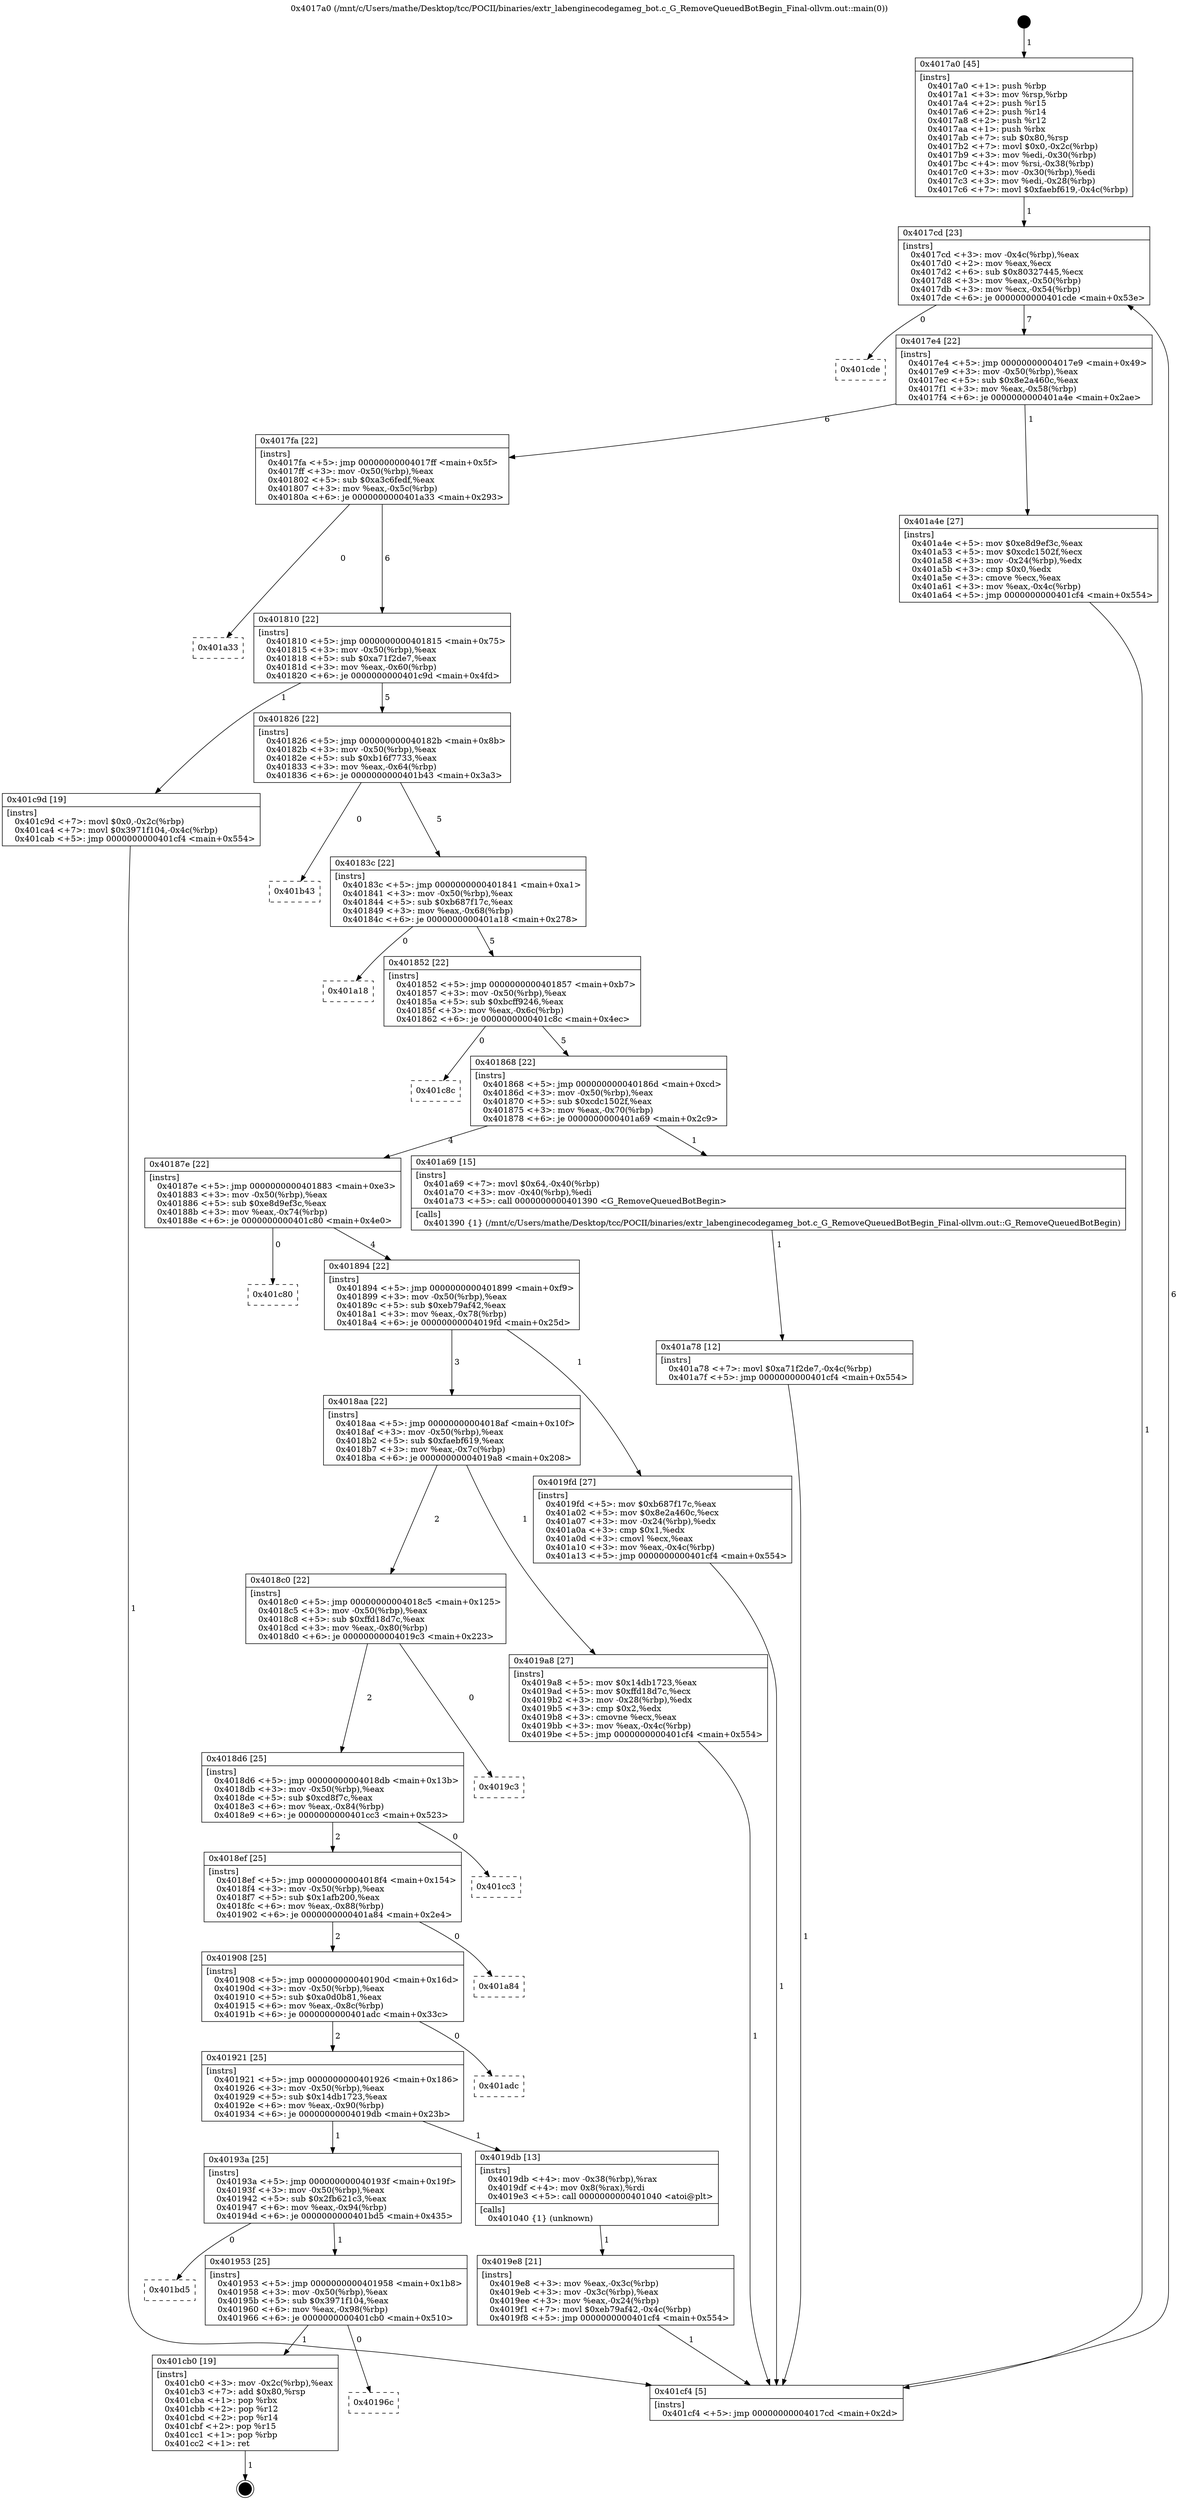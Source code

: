 digraph "0x4017a0" {
  label = "0x4017a0 (/mnt/c/Users/mathe/Desktop/tcc/POCII/binaries/extr_labenginecodegameg_bot.c_G_RemoveQueuedBotBegin_Final-ollvm.out::main(0))"
  labelloc = "t"
  node[shape=record]

  Entry [label="",width=0.3,height=0.3,shape=circle,fillcolor=black,style=filled]
  "0x4017cd" [label="{
     0x4017cd [23]\l
     | [instrs]\l
     &nbsp;&nbsp;0x4017cd \<+3\>: mov -0x4c(%rbp),%eax\l
     &nbsp;&nbsp;0x4017d0 \<+2\>: mov %eax,%ecx\l
     &nbsp;&nbsp;0x4017d2 \<+6\>: sub $0x80327445,%ecx\l
     &nbsp;&nbsp;0x4017d8 \<+3\>: mov %eax,-0x50(%rbp)\l
     &nbsp;&nbsp;0x4017db \<+3\>: mov %ecx,-0x54(%rbp)\l
     &nbsp;&nbsp;0x4017de \<+6\>: je 0000000000401cde \<main+0x53e\>\l
  }"]
  "0x401cde" [label="{
     0x401cde\l
  }", style=dashed]
  "0x4017e4" [label="{
     0x4017e4 [22]\l
     | [instrs]\l
     &nbsp;&nbsp;0x4017e4 \<+5\>: jmp 00000000004017e9 \<main+0x49\>\l
     &nbsp;&nbsp;0x4017e9 \<+3\>: mov -0x50(%rbp),%eax\l
     &nbsp;&nbsp;0x4017ec \<+5\>: sub $0x8e2a460c,%eax\l
     &nbsp;&nbsp;0x4017f1 \<+3\>: mov %eax,-0x58(%rbp)\l
     &nbsp;&nbsp;0x4017f4 \<+6\>: je 0000000000401a4e \<main+0x2ae\>\l
  }"]
  Exit [label="",width=0.3,height=0.3,shape=circle,fillcolor=black,style=filled,peripheries=2]
  "0x401a4e" [label="{
     0x401a4e [27]\l
     | [instrs]\l
     &nbsp;&nbsp;0x401a4e \<+5\>: mov $0xe8d9ef3c,%eax\l
     &nbsp;&nbsp;0x401a53 \<+5\>: mov $0xcdc1502f,%ecx\l
     &nbsp;&nbsp;0x401a58 \<+3\>: mov -0x24(%rbp),%edx\l
     &nbsp;&nbsp;0x401a5b \<+3\>: cmp $0x0,%edx\l
     &nbsp;&nbsp;0x401a5e \<+3\>: cmove %ecx,%eax\l
     &nbsp;&nbsp;0x401a61 \<+3\>: mov %eax,-0x4c(%rbp)\l
     &nbsp;&nbsp;0x401a64 \<+5\>: jmp 0000000000401cf4 \<main+0x554\>\l
  }"]
  "0x4017fa" [label="{
     0x4017fa [22]\l
     | [instrs]\l
     &nbsp;&nbsp;0x4017fa \<+5\>: jmp 00000000004017ff \<main+0x5f\>\l
     &nbsp;&nbsp;0x4017ff \<+3\>: mov -0x50(%rbp),%eax\l
     &nbsp;&nbsp;0x401802 \<+5\>: sub $0xa3c6fedf,%eax\l
     &nbsp;&nbsp;0x401807 \<+3\>: mov %eax,-0x5c(%rbp)\l
     &nbsp;&nbsp;0x40180a \<+6\>: je 0000000000401a33 \<main+0x293\>\l
  }"]
  "0x40196c" [label="{
     0x40196c\l
  }", style=dashed]
  "0x401a33" [label="{
     0x401a33\l
  }", style=dashed]
  "0x401810" [label="{
     0x401810 [22]\l
     | [instrs]\l
     &nbsp;&nbsp;0x401810 \<+5\>: jmp 0000000000401815 \<main+0x75\>\l
     &nbsp;&nbsp;0x401815 \<+3\>: mov -0x50(%rbp),%eax\l
     &nbsp;&nbsp;0x401818 \<+5\>: sub $0xa71f2de7,%eax\l
     &nbsp;&nbsp;0x40181d \<+3\>: mov %eax,-0x60(%rbp)\l
     &nbsp;&nbsp;0x401820 \<+6\>: je 0000000000401c9d \<main+0x4fd\>\l
  }"]
  "0x401cb0" [label="{
     0x401cb0 [19]\l
     | [instrs]\l
     &nbsp;&nbsp;0x401cb0 \<+3\>: mov -0x2c(%rbp),%eax\l
     &nbsp;&nbsp;0x401cb3 \<+7\>: add $0x80,%rsp\l
     &nbsp;&nbsp;0x401cba \<+1\>: pop %rbx\l
     &nbsp;&nbsp;0x401cbb \<+2\>: pop %r12\l
     &nbsp;&nbsp;0x401cbd \<+2\>: pop %r14\l
     &nbsp;&nbsp;0x401cbf \<+2\>: pop %r15\l
     &nbsp;&nbsp;0x401cc1 \<+1\>: pop %rbp\l
     &nbsp;&nbsp;0x401cc2 \<+1\>: ret\l
  }"]
  "0x401c9d" [label="{
     0x401c9d [19]\l
     | [instrs]\l
     &nbsp;&nbsp;0x401c9d \<+7\>: movl $0x0,-0x2c(%rbp)\l
     &nbsp;&nbsp;0x401ca4 \<+7\>: movl $0x3971f104,-0x4c(%rbp)\l
     &nbsp;&nbsp;0x401cab \<+5\>: jmp 0000000000401cf4 \<main+0x554\>\l
  }"]
  "0x401826" [label="{
     0x401826 [22]\l
     | [instrs]\l
     &nbsp;&nbsp;0x401826 \<+5\>: jmp 000000000040182b \<main+0x8b\>\l
     &nbsp;&nbsp;0x40182b \<+3\>: mov -0x50(%rbp),%eax\l
     &nbsp;&nbsp;0x40182e \<+5\>: sub $0xb16f7733,%eax\l
     &nbsp;&nbsp;0x401833 \<+3\>: mov %eax,-0x64(%rbp)\l
     &nbsp;&nbsp;0x401836 \<+6\>: je 0000000000401b43 \<main+0x3a3\>\l
  }"]
  "0x401953" [label="{
     0x401953 [25]\l
     | [instrs]\l
     &nbsp;&nbsp;0x401953 \<+5\>: jmp 0000000000401958 \<main+0x1b8\>\l
     &nbsp;&nbsp;0x401958 \<+3\>: mov -0x50(%rbp),%eax\l
     &nbsp;&nbsp;0x40195b \<+5\>: sub $0x3971f104,%eax\l
     &nbsp;&nbsp;0x401960 \<+6\>: mov %eax,-0x98(%rbp)\l
     &nbsp;&nbsp;0x401966 \<+6\>: je 0000000000401cb0 \<main+0x510\>\l
  }"]
  "0x401b43" [label="{
     0x401b43\l
  }", style=dashed]
  "0x40183c" [label="{
     0x40183c [22]\l
     | [instrs]\l
     &nbsp;&nbsp;0x40183c \<+5\>: jmp 0000000000401841 \<main+0xa1\>\l
     &nbsp;&nbsp;0x401841 \<+3\>: mov -0x50(%rbp),%eax\l
     &nbsp;&nbsp;0x401844 \<+5\>: sub $0xb687f17c,%eax\l
     &nbsp;&nbsp;0x401849 \<+3\>: mov %eax,-0x68(%rbp)\l
     &nbsp;&nbsp;0x40184c \<+6\>: je 0000000000401a18 \<main+0x278\>\l
  }"]
  "0x401bd5" [label="{
     0x401bd5\l
  }", style=dashed]
  "0x401a18" [label="{
     0x401a18\l
  }", style=dashed]
  "0x401852" [label="{
     0x401852 [22]\l
     | [instrs]\l
     &nbsp;&nbsp;0x401852 \<+5\>: jmp 0000000000401857 \<main+0xb7\>\l
     &nbsp;&nbsp;0x401857 \<+3\>: mov -0x50(%rbp),%eax\l
     &nbsp;&nbsp;0x40185a \<+5\>: sub $0xbcff9246,%eax\l
     &nbsp;&nbsp;0x40185f \<+3\>: mov %eax,-0x6c(%rbp)\l
     &nbsp;&nbsp;0x401862 \<+6\>: je 0000000000401c8c \<main+0x4ec\>\l
  }"]
  "0x401a78" [label="{
     0x401a78 [12]\l
     | [instrs]\l
     &nbsp;&nbsp;0x401a78 \<+7\>: movl $0xa71f2de7,-0x4c(%rbp)\l
     &nbsp;&nbsp;0x401a7f \<+5\>: jmp 0000000000401cf4 \<main+0x554\>\l
  }"]
  "0x401c8c" [label="{
     0x401c8c\l
  }", style=dashed]
  "0x401868" [label="{
     0x401868 [22]\l
     | [instrs]\l
     &nbsp;&nbsp;0x401868 \<+5\>: jmp 000000000040186d \<main+0xcd\>\l
     &nbsp;&nbsp;0x40186d \<+3\>: mov -0x50(%rbp),%eax\l
     &nbsp;&nbsp;0x401870 \<+5\>: sub $0xcdc1502f,%eax\l
     &nbsp;&nbsp;0x401875 \<+3\>: mov %eax,-0x70(%rbp)\l
     &nbsp;&nbsp;0x401878 \<+6\>: je 0000000000401a69 \<main+0x2c9\>\l
  }"]
  "0x4019e8" [label="{
     0x4019e8 [21]\l
     | [instrs]\l
     &nbsp;&nbsp;0x4019e8 \<+3\>: mov %eax,-0x3c(%rbp)\l
     &nbsp;&nbsp;0x4019eb \<+3\>: mov -0x3c(%rbp),%eax\l
     &nbsp;&nbsp;0x4019ee \<+3\>: mov %eax,-0x24(%rbp)\l
     &nbsp;&nbsp;0x4019f1 \<+7\>: movl $0xeb79af42,-0x4c(%rbp)\l
     &nbsp;&nbsp;0x4019f8 \<+5\>: jmp 0000000000401cf4 \<main+0x554\>\l
  }"]
  "0x401a69" [label="{
     0x401a69 [15]\l
     | [instrs]\l
     &nbsp;&nbsp;0x401a69 \<+7\>: movl $0x64,-0x40(%rbp)\l
     &nbsp;&nbsp;0x401a70 \<+3\>: mov -0x40(%rbp),%edi\l
     &nbsp;&nbsp;0x401a73 \<+5\>: call 0000000000401390 \<G_RemoveQueuedBotBegin\>\l
     | [calls]\l
     &nbsp;&nbsp;0x401390 \{1\} (/mnt/c/Users/mathe/Desktop/tcc/POCII/binaries/extr_labenginecodegameg_bot.c_G_RemoveQueuedBotBegin_Final-ollvm.out::G_RemoveQueuedBotBegin)\l
  }"]
  "0x40187e" [label="{
     0x40187e [22]\l
     | [instrs]\l
     &nbsp;&nbsp;0x40187e \<+5\>: jmp 0000000000401883 \<main+0xe3\>\l
     &nbsp;&nbsp;0x401883 \<+3\>: mov -0x50(%rbp),%eax\l
     &nbsp;&nbsp;0x401886 \<+5\>: sub $0xe8d9ef3c,%eax\l
     &nbsp;&nbsp;0x40188b \<+3\>: mov %eax,-0x74(%rbp)\l
     &nbsp;&nbsp;0x40188e \<+6\>: je 0000000000401c80 \<main+0x4e0\>\l
  }"]
  "0x40193a" [label="{
     0x40193a [25]\l
     | [instrs]\l
     &nbsp;&nbsp;0x40193a \<+5\>: jmp 000000000040193f \<main+0x19f\>\l
     &nbsp;&nbsp;0x40193f \<+3\>: mov -0x50(%rbp),%eax\l
     &nbsp;&nbsp;0x401942 \<+5\>: sub $0x2fb621c3,%eax\l
     &nbsp;&nbsp;0x401947 \<+6\>: mov %eax,-0x94(%rbp)\l
     &nbsp;&nbsp;0x40194d \<+6\>: je 0000000000401bd5 \<main+0x435\>\l
  }"]
  "0x401c80" [label="{
     0x401c80\l
  }", style=dashed]
  "0x401894" [label="{
     0x401894 [22]\l
     | [instrs]\l
     &nbsp;&nbsp;0x401894 \<+5\>: jmp 0000000000401899 \<main+0xf9\>\l
     &nbsp;&nbsp;0x401899 \<+3\>: mov -0x50(%rbp),%eax\l
     &nbsp;&nbsp;0x40189c \<+5\>: sub $0xeb79af42,%eax\l
     &nbsp;&nbsp;0x4018a1 \<+3\>: mov %eax,-0x78(%rbp)\l
     &nbsp;&nbsp;0x4018a4 \<+6\>: je 00000000004019fd \<main+0x25d\>\l
  }"]
  "0x4019db" [label="{
     0x4019db [13]\l
     | [instrs]\l
     &nbsp;&nbsp;0x4019db \<+4\>: mov -0x38(%rbp),%rax\l
     &nbsp;&nbsp;0x4019df \<+4\>: mov 0x8(%rax),%rdi\l
     &nbsp;&nbsp;0x4019e3 \<+5\>: call 0000000000401040 \<atoi@plt\>\l
     | [calls]\l
     &nbsp;&nbsp;0x401040 \{1\} (unknown)\l
  }"]
  "0x4019fd" [label="{
     0x4019fd [27]\l
     | [instrs]\l
     &nbsp;&nbsp;0x4019fd \<+5\>: mov $0xb687f17c,%eax\l
     &nbsp;&nbsp;0x401a02 \<+5\>: mov $0x8e2a460c,%ecx\l
     &nbsp;&nbsp;0x401a07 \<+3\>: mov -0x24(%rbp),%edx\l
     &nbsp;&nbsp;0x401a0a \<+3\>: cmp $0x1,%edx\l
     &nbsp;&nbsp;0x401a0d \<+3\>: cmovl %ecx,%eax\l
     &nbsp;&nbsp;0x401a10 \<+3\>: mov %eax,-0x4c(%rbp)\l
     &nbsp;&nbsp;0x401a13 \<+5\>: jmp 0000000000401cf4 \<main+0x554\>\l
  }"]
  "0x4018aa" [label="{
     0x4018aa [22]\l
     | [instrs]\l
     &nbsp;&nbsp;0x4018aa \<+5\>: jmp 00000000004018af \<main+0x10f\>\l
     &nbsp;&nbsp;0x4018af \<+3\>: mov -0x50(%rbp),%eax\l
     &nbsp;&nbsp;0x4018b2 \<+5\>: sub $0xfaebf619,%eax\l
     &nbsp;&nbsp;0x4018b7 \<+3\>: mov %eax,-0x7c(%rbp)\l
     &nbsp;&nbsp;0x4018ba \<+6\>: je 00000000004019a8 \<main+0x208\>\l
  }"]
  "0x401921" [label="{
     0x401921 [25]\l
     | [instrs]\l
     &nbsp;&nbsp;0x401921 \<+5\>: jmp 0000000000401926 \<main+0x186\>\l
     &nbsp;&nbsp;0x401926 \<+3\>: mov -0x50(%rbp),%eax\l
     &nbsp;&nbsp;0x401929 \<+5\>: sub $0x14db1723,%eax\l
     &nbsp;&nbsp;0x40192e \<+6\>: mov %eax,-0x90(%rbp)\l
     &nbsp;&nbsp;0x401934 \<+6\>: je 00000000004019db \<main+0x23b\>\l
  }"]
  "0x4019a8" [label="{
     0x4019a8 [27]\l
     | [instrs]\l
     &nbsp;&nbsp;0x4019a8 \<+5\>: mov $0x14db1723,%eax\l
     &nbsp;&nbsp;0x4019ad \<+5\>: mov $0xffd18d7c,%ecx\l
     &nbsp;&nbsp;0x4019b2 \<+3\>: mov -0x28(%rbp),%edx\l
     &nbsp;&nbsp;0x4019b5 \<+3\>: cmp $0x2,%edx\l
     &nbsp;&nbsp;0x4019b8 \<+3\>: cmovne %ecx,%eax\l
     &nbsp;&nbsp;0x4019bb \<+3\>: mov %eax,-0x4c(%rbp)\l
     &nbsp;&nbsp;0x4019be \<+5\>: jmp 0000000000401cf4 \<main+0x554\>\l
  }"]
  "0x4018c0" [label="{
     0x4018c0 [22]\l
     | [instrs]\l
     &nbsp;&nbsp;0x4018c0 \<+5\>: jmp 00000000004018c5 \<main+0x125\>\l
     &nbsp;&nbsp;0x4018c5 \<+3\>: mov -0x50(%rbp),%eax\l
     &nbsp;&nbsp;0x4018c8 \<+5\>: sub $0xffd18d7c,%eax\l
     &nbsp;&nbsp;0x4018cd \<+3\>: mov %eax,-0x80(%rbp)\l
     &nbsp;&nbsp;0x4018d0 \<+6\>: je 00000000004019c3 \<main+0x223\>\l
  }"]
  "0x401cf4" [label="{
     0x401cf4 [5]\l
     | [instrs]\l
     &nbsp;&nbsp;0x401cf4 \<+5\>: jmp 00000000004017cd \<main+0x2d\>\l
  }"]
  "0x4017a0" [label="{
     0x4017a0 [45]\l
     | [instrs]\l
     &nbsp;&nbsp;0x4017a0 \<+1\>: push %rbp\l
     &nbsp;&nbsp;0x4017a1 \<+3\>: mov %rsp,%rbp\l
     &nbsp;&nbsp;0x4017a4 \<+2\>: push %r15\l
     &nbsp;&nbsp;0x4017a6 \<+2\>: push %r14\l
     &nbsp;&nbsp;0x4017a8 \<+2\>: push %r12\l
     &nbsp;&nbsp;0x4017aa \<+1\>: push %rbx\l
     &nbsp;&nbsp;0x4017ab \<+7\>: sub $0x80,%rsp\l
     &nbsp;&nbsp;0x4017b2 \<+7\>: movl $0x0,-0x2c(%rbp)\l
     &nbsp;&nbsp;0x4017b9 \<+3\>: mov %edi,-0x30(%rbp)\l
     &nbsp;&nbsp;0x4017bc \<+4\>: mov %rsi,-0x38(%rbp)\l
     &nbsp;&nbsp;0x4017c0 \<+3\>: mov -0x30(%rbp),%edi\l
     &nbsp;&nbsp;0x4017c3 \<+3\>: mov %edi,-0x28(%rbp)\l
     &nbsp;&nbsp;0x4017c6 \<+7\>: movl $0xfaebf619,-0x4c(%rbp)\l
  }"]
  "0x401adc" [label="{
     0x401adc\l
  }", style=dashed]
  "0x4019c3" [label="{
     0x4019c3\l
  }", style=dashed]
  "0x4018d6" [label="{
     0x4018d6 [25]\l
     | [instrs]\l
     &nbsp;&nbsp;0x4018d6 \<+5\>: jmp 00000000004018db \<main+0x13b\>\l
     &nbsp;&nbsp;0x4018db \<+3\>: mov -0x50(%rbp),%eax\l
     &nbsp;&nbsp;0x4018de \<+5\>: sub $0xcd8f7c,%eax\l
     &nbsp;&nbsp;0x4018e3 \<+6\>: mov %eax,-0x84(%rbp)\l
     &nbsp;&nbsp;0x4018e9 \<+6\>: je 0000000000401cc3 \<main+0x523\>\l
  }"]
  "0x401908" [label="{
     0x401908 [25]\l
     | [instrs]\l
     &nbsp;&nbsp;0x401908 \<+5\>: jmp 000000000040190d \<main+0x16d\>\l
     &nbsp;&nbsp;0x40190d \<+3\>: mov -0x50(%rbp),%eax\l
     &nbsp;&nbsp;0x401910 \<+5\>: sub $0xa0d0b81,%eax\l
     &nbsp;&nbsp;0x401915 \<+6\>: mov %eax,-0x8c(%rbp)\l
     &nbsp;&nbsp;0x40191b \<+6\>: je 0000000000401adc \<main+0x33c\>\l
  }"]
  "0x401cc3" [label="{
     0x401cc3\l
  }", style=dashed]
  "0x4018ef" [label="{
     0x4018ef [25]\l
     | [instrs]\l
     &nbsp;&nbsp;0x4018ef \<+5\>: jmp 00000000004018f4 \<main+0x154\>\l
     &nbsp;&nbsp;0x4018f4 \<+3\>: mov -0x50(%rbp),%eax\l
     &nbsp;&nbsp;0x4018f7 \<+5\>: sub $0x1afb200,%eax\l
     &nbsp;&nbsp;0x4018fc \<+6\>: mov %eax,-0x88(%rbp)\l
     &nbsp;&nbsp;0x401902 \<+6\>: je 0000000000401a84 \<main+0x2e4\>\l
  }"]
  "0x401a84" [label="{
     0x401a84\l
  }", style=dashed]
  Entry -> "0x4017a0" [label=" 1"]
  "0x4017cd" -> "0x401cde" [label=" 0"]
  "0x4017cd" -> "0x4017e4" [label=" 7"]
  "0x401cb0" -> Exit [label=" 1"]
  "0x4017e4" -> "0x401a4e" [label=" 1"]
  "0x4017e4" -> "0x4017fa" [label=" 6"]
  "0x401953" -> "0x40196c" [label=" 0"]
  "0x4017fa" -> "0x401a33" [label=" 0"]
  "0x4017fa" -> "0x401810" [label=" 6"]
  "0x401953" -> "0x401cb0" [label=" 1"]
  "0x401810" -> "0x401c9d" [label=" 1"]
  "0x401810" -> "0x401826" [label=" 5"]
  "0x40193a" -> "0x401953" [label=" 1"]
  "0x401826" -> "0x401b43" [label=" 0"]
  "0x401826" -> "0x40183c" [label=" 5"]
  "0x40193a" -> "0x401bd5" [label=" 0"]
  "0x40183c" -> "0x401a18" [label=" 0"]
  "0x40183c" -> "0x401852" [label=" 5"]
  "0x401c9d" -> "0x401cf4" [label=" 1"]
  "0x401852" -> "0x401c8c" [label=" 0"]
  "0x401852" -> "0x401868" [label=" 5"]
  "0x401a78" -> "0x401cf4" [label=" 1"]
  "0x401868" -> "0x401a69" [label=" 1"]
  "0x401868" -> "0x40187e" [label=" 4"]
  "0x401a69" -> "0x401a78" [label=" 1"]
  "0x40187e" -> "0x401c80" [label=" 0"]
  "0x40187e" -> "0x401894" [label=" 4"]
  "0x401a4e" -> "0x401cf4" [label=" 1"]
  "0x401894" -> "0x4019fd" [label=" 1"]
  "0x401894" -> "0x4018aa" [label=" 3"]
  "0x4019fd" -> "0x401cf4" [label=" 1"]
  "0x4018aa" -> "0x4019a8" [label=" 1"]
  "0x4018aa" -> "0x4018c0" [label=" 2"]
  "0x4019a8" -> "0x401cf4" [label=" 1"]
  "0x4017a0" -> "0x4017cd" [label=" 1"]
  "0x401cf4" -> "0x4017cd" [label=" 6"]
  "0x4019db" -> "0x4019e8" [label=" 1"]
  "0x4018c0" -> "0x4019c3" [label=" 0"]
  "0x4018c0" -> "0x4018d6" [label=" 2"]
  "0x401921" -> "0x40193a" [label=" 1"]
  "0x4018d6" -> "0x401cc3" [label=" 0"]
  "0x4018d6" -> "0x4018ef" [label=" 2"]
  "0x4019e8" -> "0x401cf4" [label=" 1"]
  "0x4018ef" -> "0x401a84" [label=" 0"]
  "0x4018ef" -> "0x401908" [label=" 2"]
  "0x401921" -> "0x4019db" [label=" 1"]
  "0x401908" -> "0x401adc" [label=" 0"]
  "0x401908" -> "0x401921" [label=" 2"]
}
